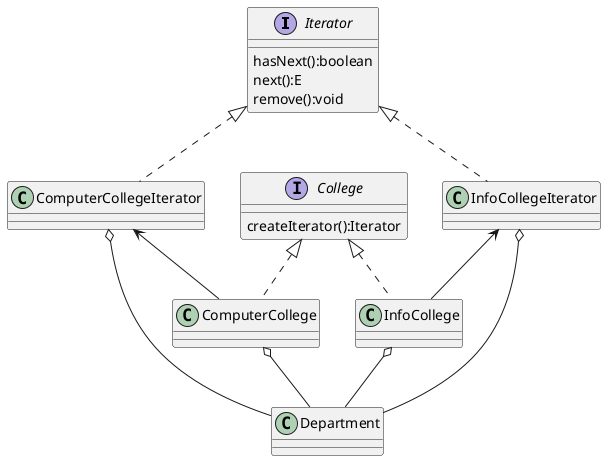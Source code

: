 @startuml

interface Iterator {
    hasNext():boolean
    next():E
    remove():void
}

class ComputerCollegeIterator
class InfoCollegeIterator

interface College {
    createIterator():Iterator
}

class ComputerCollege
class InfoCollege

College <|.. ComputerCollege
College <|.. InfoCollege
ComputerCollegeIterator <-- ComputerCollege
InfoCollegeIterator <-- InfoCollege
Iterator <|.. ComputerCollegeIterator
Iterator <|.. InfoCollegeIterator

class Department
ComputerCollege o-- Department
InfoCollege o-- Department
ComputerCollegeIterator o-- Department
InfoCollegeIterator o-- Department
@enduml